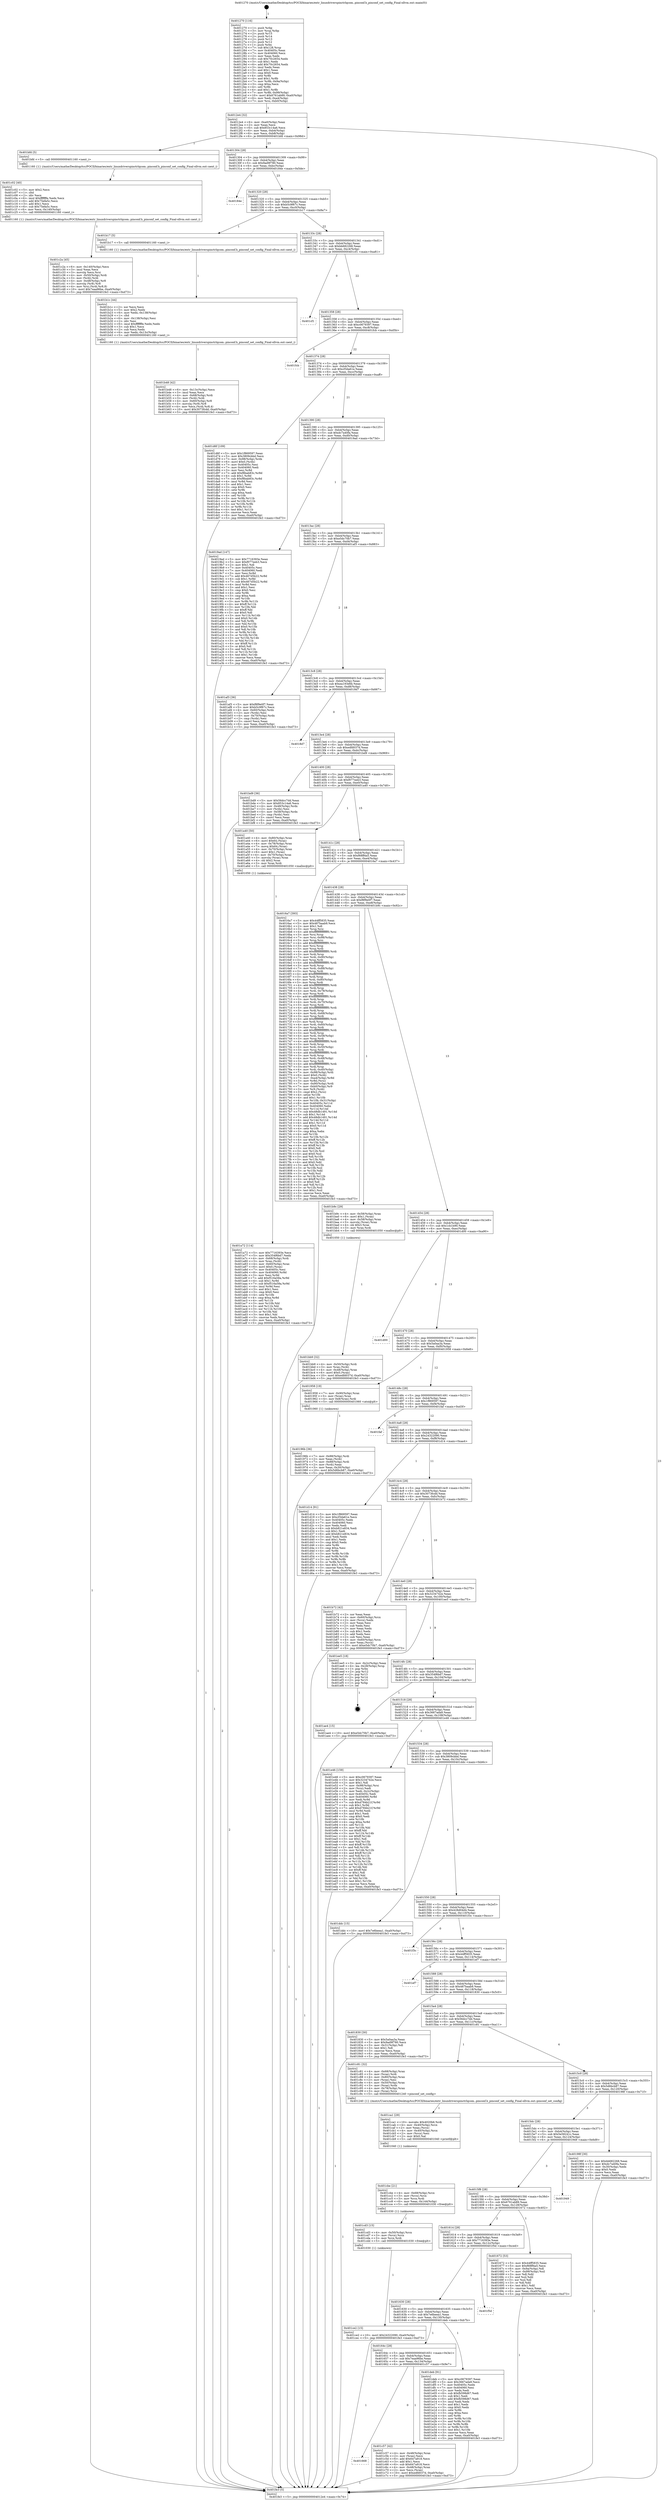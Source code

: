 digraph "0x401270" {
  label = "0x401270 (/mnt/c/Users/mathe/Desktop/tcc/POCII/binaries/extr_linuxdriverspinctrlqcom..pinconf.h_pinconf_set_config_Final-ollvm.out::main(0))"
  labelloc = "t"
  node[shape=record]

  Entry [label="",width=0.3,height=0.3,shape=circle,fillcolor=black,style=filled]
  "0x4012e4" [label="{
     0x4012e4 [32]\l
     | [instrs]\l
     &nbsp;&nbsp;0x4012e4 \<+6\>: mov -0xa0(%rbp),%eax\l
     &nbsp;&nbsp;0x4012ea \<+2\>: mov %eax,%ecx\l
     &nbsp;&nbsp;0x4012ec \<+6\>: sub $0x853c14a6,%ecx\l
     &nbsp;&nbsp;0x4012f2 \<+6\>: mov %eax,-0xb4(%rbp)\l
     &nbsp;&nbsp;0x4012f8 \<+6\>: mov %ecx,-0xb8(%rbp)\l
     &nbsp;&nbsp;0x4012fe \<+6\>: je 0000000000401bfd \<main+0x98d\>\l
  }"]
  "0x401bfd" [label="{
     0x401bfd [5]\l
     | [instrs]\l
     &nbsp;&nbsp;0x401bfd \<+5\>: call 0000000000401160 \<next_i\>\l
     | [calls]\l
     &nbsp;&nbsp;0x401160 \{1\} (/mnt/c/Users/mathe/Desktop/tcc/POCII/binaries/extr_linuxdriverspinctrlqcom..pinconf.h_pinconf_set_config_Final-ollvm.out::next_i)\l
  }"]
  "0x401304" [label="{
     0x401304 [28]\l
     | [instrs]\l
     &nbsp;&nbsp;0x401304 \<+5\>: jmp 0000000000401309 \<main+0x99\>\l
     &nbsp;&nbsp;0x401309 \<+6\>: mov -0xb4(%rbp),%eax\l
     &nbsp;&nbsp;0x40130f \<+5\>: sub $0x9ad9f780,%eax\l
     &nbsp;&nbsp;0x401314 \<+6\>: mov %eax,-0xbc(%rbp)\l
     &nbsp;&nbsp;0x40131a \<+6\>: je 000000000040184e \<main+0x5de\>\l
  }"]
  Exit [label="",width=0.3,height=0.3,shape=circle,fillcolor=black,style=filled,peripheries=2]
  "0x40184e" [label="{
     0x40184e\l
  }", style=dashed]
  "0x401320" [label="{
     0x401320 [28]\l
     | [instrs]\l
     &nbsp;&nbsp;0x401320 \<+5\>: jmp 0000000000401325 \<main+0xb5\>\l
     &nbsp;&nbsp;0x401325 \<+6\>: mov -0xb4(%rbp),%eax\l
     &nbsp;&nbsp;0x40132b \<+5\>: sub $0xb5c9f67c,%eax\l
     &nbsp;&nbsp;0x401330 \<+6\>: mov %eax,-0xc0(%rbp)\l
     &nbsp;&nbsp;0x401336 \<+6\>: je 0000000000401b17 \<main+0x8a7\>\l
  }"]
  "0x401ce2" [label="{
     0x401ce2 [15]\l
     | [instrs]\l
     &nbsp;&nbsp;0x401ce2 \<+10\>: movl $0x24322090,-0xa0(%rbp)\l
     &nbsp;&nbsp;0x401cec \<+5\>: jmp 0000000000401fe3 \<main+0xd73\>\l
  }"]
  "0x401b17" [label="{
     0x401b17 [5]\l
     | [instrs]\l
     &nbsp;&nbsp;0x401b17 \<+5\>: call 0000000000401160 \<next_i\>\l
     | [calls]\l
     &nbsp;&nbsp;0x401160 \{1\} (/mnt/c/Users/mathe/Desktop/tcc/POCII/binaries/extr_linuxdriverspinctrlqcom..pinconf.h_pinconf_set_config_Final-ollvm.out::next_i)\l
  }"]
  "0x40133c" [label="{
     0x40133c [28]\l
     | [instrs]\l
     &nbsp;&nbsp;0x40133c \<+5\>: jmp 0000000000401341 \<main+0xd1\>\l
     &nbsp;&nbsp;0x401341 \<+6\>: mov -0xb4(%rbp),%eax\l
     &nbsp;&nbsp;0x401347 \<+5\>: sub $0xbb682268,%eax\l
     &nbsp;&nbsp;0x40134c \<+6\>: mov %eax,-0xc4(%rbp)\l
     &nbsp;&nbsp;0x401352 \<+6\>: je 0000000000401cf1 \<main+0xa81\>\l
  }"]
  "0x401cd3" [label="{
     0x401cd3 [15]\l
     | [instrs]\l
     &nbsp;&nbsp;0x401cd3 \<+4\>: mov -0x50(%rbp),%rcx\l
     &nbsp;&nbsp;0x401cd7 \<+3\>: mov (%rcx),%rcx\l
     &nbsp;&nbsp;0x401cda \<+3\>: mov %rcx,%rdi\l
     &nbsp;&nbsp;0x401cdd \<+5\>: call 0000000000401030 \<free@plt\>\l
     | [calls]\l
     &nbsp;&nbsp;0x401030 \{1\} (unknown)\l
  }"]
  "0x401cf1" [label="{
     0x401cf1\l
  }", style=dashed]
  "0x401358" [label="{
     0x401358 [28]\l
     | [instrs]\l
     &nbsp;&nbsp;0x401358 \<+5\>: jmp 000000000040135d \<main+0xed\>\l
     &nbsp;&nbsp;0x40135d \<+6\>: mov -0xb4(%rbp),%eax\l
     &nbsp;&nbsp;0x401363 \<+5\>: sub $0xc0679397,%eax\l
     &nbsp;&nbsp;0x401368 \<+6\>: mov %eax,-0xc8(%rbp)\l
     &nbsp;&nbsp;0x40136e \<+6\>: je 0000000000401fcb \<main+0xd5b\>\l
  }"]
  "0x401cbe" [label="{
     0x401cbe [21]\l
     | [instrs]\l
     &nbsp;&nbsp;0x401cbe \<+4\>: mov -0x68(%rbp),%rcx\l
     &nbsp;&nbsp;0x401cc2 \<+3\>: mov (%rcx),%rcx\l
     &nbsp;&nbsp;0x401cc5 \<+3\>: mov %rcx,%rdi\l
     &nbsp;&nbsp;0x401cc8 \<+6\>: mov %eax,-0x144(%rbp)\l
     &nbsp;&nbsp;0x401cce \<+5\>: call 0000000000401030 \<free@plt\>\l
     | [calls]\l
     &nbsp;&nbsp;0x401030 \{1\} (unknown)\l
  }"]
  "0x401fcb" [label="{
     0x401fcb\l
  }", style=dashed]
  "0x401374" [label="{
     0x401374 [28]\l
     | [instrs]\l
     &nbsp;&nbsp;0x401374 \<+5\>: jmp 0000000000401379 \<main+0x109\>\l
     &nbsp;&nbsp;0x401379 \<+6\>: mov -0xb4(%rbp),%eax\l
     &nbsp;&nbsp;0x40137f \<+5\>: sub $0xcf3da61e,%eax\l
     &nbsp;&nbsp;0x401384 \<+6\>: mov %eax,-0xcc(%rbp)\l
     &nbsp;&nbsp;0x40138a \<+6\>: je 0000000000401d6f \<main+0xaff\>\l
  }"]
  "0x401ca1" [label="{
     0x401ca1 [29]\l
     | [instrs]\l
     &nbsp;&nbsp;0x401ca1 \<+10\>: movabs $0x4020b6,%rdi\l
     &nbsp;&nbsp;0x401cab \<+4\>: mov -0x40(%rbp),%rcx\l
     &nbsp;&nbsp;0x401caf \<+2\>: mov %eax,(%rcx)\l
     &nbsp;&nbsp;0x401cb1 \<+4\>: mov -0x40(%rbp),%rcx\l
     &nbsp;&nbsp;0x401cb5 \<+2\>: mov (%rcx),%esi\l
     &nbsp;&nbsp;0x401cb7 \<+2\>: mov $0x0,%al\l
     &nbsp;&nbsp;0x401cb9 \<+5\>: call 0000000000401040 \<printf@plt\>\l
     | [calls]\l
     &nbsp;&nbsp;0x401040 \{1\} (unknown)\l
  }"]
  "0x401d6f" [label="{
     0x401d6f [109]\l
     | [instrs]\l
     &nbsp;&nbsp;0x401d6f \<+5\>: mov $0x1f869597,%eax\l
     &nbsp;&nbsp;0x401d74 \<+5\>: mov $0x3809cbbd,%ecx\l
     &nbsp;&nbsp;0x401d79 \<+7\>: mov -0x98(%rbp),%rdx\l
     &nbsp;&nbsp;0x401d80 \<+6\>: movl $0x0,(%rdx)\l
     &nbsp;&nbsp;0x401d86 \<+7\>: mov 0x40405c,%esi\l
     &nbsp;&nbsp;0x401d8d \<+7\>: mov 0x404060,%edi\l
     &nbsp;&nbsp;0x401d94 \<+3\>: mov %esi,%r8d\l
     &nbsp;&nbsp;0x401d97 \<+7\>: add $0xf8bab83c,%r8d\l
     &nbsp;&nbsp;0x401d9e \<+4\>: sub $0x1,%r8d\l
     &nbsp;&nbsp;0x401da2 \<+7\>: sub $0xf8bab83c,%r8d\l
     &nbsp;&nbsp;0x401da9 \<+4\>: imul %r8d,%esi\l
     &nbsp;&nbsp;0x401dad \<+3\>: and $0x1,%esi\l
     &nbsp;&nbsp;0x401db0 \<+3\>: cmp $0x0,%esi\l
     &nbsp;&nbsp;0x401db3 \<+4\>: sete %r9b\l
     &nbsp;&nbsp;0x401db7 \<+3\>: cmp $0xa,%edi\l
     &nbsp;&nbsp;0x401dba \<+4\>: setl %r10b\l
     &nbsp;&nbsp;0x401dbe \<+3\>: mov %r9b,%r11b\l
     &nbsp;&nbsp;0x401dc1 \<+3\>: and %r10b,%r11b\l
     &nbsp;&nbsp;0x401dc4 \<+3\>: xor %r10b,%r9b\l
     &nbsp;&nbsp;0x401dc7 \<+3\>: or %r9b,%r11b\l
     &nbsp;&nbsp;0x401dca \<+4\>: test $0x1,%r11b\l
     &nbsp;&nbsp;0x401dce \<+3\>: cmovne %ecx,%eax\l
     &nbsp;&nbsp;0x401dd1 \<+6\>: mov %eax,-0xa0(%rbp)\l
     &nbsp;&nbsp;0x401dd7 \<+5\>: jmp 0000000000401fe3 \<main+0xd73\>\l
  }"]
  "0x401390" [label="{
     0x401390 [28]\l
     | [instrs]\l
     &nbsp;&nbsp;0x401390 \<+5\>: jmp 0000000000401395 \<main+0x125\>\l
     &nbsp;&nbsp;0x401395 \<+6\>: mov -0xb4(%rbp),%eax\l
     &nbsp;&nbsp;0x40139b \<+5\>: sub $0xdc7a40fa,%eax\l
     &nbsp;&nbsp;0x4013a0 \<+6\>: mov %eax,-0xd0(%rbp)\l
     &nbsp;&nbsp;0x4013a6 \<+6\>: je 00000000004019ad \<main+0x73d\>\l
  }"]
  "0x401668" [label="{
     0x401668\l
  }", style=dashed]
  "0x4019ad" [label="{
     0x4019ad [147]\l
     | [instrs]\l
     &nbsp;&nbsp;0x4019ad \<+5\>: mov $0x7716393e,%eax\l
     &nbsp;&nbsp;0x4019b2 \<+5\>: mov $0xf077eeb3,%ecx\l
     &nbsp;&nbsp;0x4019b7 \<+2\>: mov $0x1,%dl\l
     &nbsp;&nbsp;0x4019b9 \<+7\>: mov 0x40405c,%esi\l
     &nbsp;&nbsp;0x4019c0 \<+7\>: mov 0x404060,%edi\l
     &nbsp;&nbsp;0x4019c7 \<+3\>: mov %esi,%r8d\l
     &nbsp;&nbsp;0x4019ca \<+7\>: add $0x467d5b22,%r8d\l
     &nbsp;&nbsp;0x4019d1 \<+4\>: sub $0x1,%r8d\l
     &nbsp;&nbsp;0x4019d5 \<+7\>: sub $0x467d5b22,%r8d\l
     &nbsp;&nbsp;0x4019dc \<+4\>: imul %r8d,%esi\l
     &nbsp;&nbsp;0x4019e0 \<+3\>: and $0x1,%esi\l
     &nbsp;&nbsp;0x4019e3 \<+3\>: cmp $0x0,%esi\l
     &nbsp;&nbsp;0x4019e6 \<+4\>: sete %r9b\l
     &nbsp;&nbsp;0x4019ea \<+3\>: cmp $0xa,%edi\l
     &nbsp;&nbsp;0x4019ed \<+4\>: setl %r10b\l
     &nbsp;&nbsp;0x4019f1 \<+3\>: mov %r9b,%r11b\l
     &nbsp;&nbsp;0x4019f4 \<+4\>: xor $0xff,%r11b\l
     &nbsp;&nbsp;0x4019f8 \<+3\>: mov %r10b,%bl\l
     &nbsp;&nbsp;0x4019fb \<+3\>: xor $0xff,%bl\l
     &nbsp;&nbsp;0x4019fe \<+3\>: xor $0x0,%dl\l
     &nbsp;&nbsp;0x401a01 \<+3\>: mov %r11b,%r14b\l
     &nbsp;&nbsp;0x401a04 \<+4\>: and $0x0,%r14b\l
     &nbsp;&nbsp;0x401a08 \<+3\>: and %dl,%r9b\l
     &nbsp;&nbsp;0x401a0b \<+3\>: mov %bl,%r15b\l
     &nbsp;&nbsp;0x401a0e \<+4\>: and $0x0,%r15b\l
     &nbsp;&nbsp;0x401a12 \<+3\>: and %dl,%r10b\l
     &nbsp;&nbsp;0x401a15 \<+3\>: or %r9b,%r14b\l
     &nbsp;&nbsp;0x401a18 \<+3\>: or %r10b,%r15b\l
     &nbsp;&nbsp;0x401a1b \<+3\>: xor %r15b,%r14b\l
     &nbsp;&nbsp;0x401a1e \<+3\>: or %bl,%r11b\l
     &nbsp;&nbsp;0x401a21 \<+4\>: xor $0xff,%r11b\l
     &nbsp;&nbsp;0x401a25 \<+3\>: or $0x0,%dl\l
     &nbsp;&nbsp;0x401a28 \<+3\>: and %dl,%r11b\l
     &nbsp;&nbsp;0x401a2b \<+3\>: or %r11b,%r14b\l
     &nbsp;&nbsp;0x401a2e \<+4\>: test $0x1,%r14b\l
     &nbsp;&nbsp;0x401a32 \<+3\>: cmovne %ecx,%eax\l
     &nbsp;&nbsp;0x401a35 \<+6\>: mov %eax,-0xa0(%rbp)\l
     &nbsp;&nbsp;0x401a3b \<+5\>: jmp 0000000000401fe3 \<main+0xd73\>\l
  }"]
  "0x4013ac" [label="{
     0x4013ac [28]\l
     | [instrs]\l
     &nbsp;&nbsp;0x4013ac \<+5\>: jmp 00000000004013b1 \<main+0x141\>\l
     &nbsp;&nbsp;0x4013b1 \<+6\>: mov -0xb4(%rbp),%eax\l
     &nbsp;&nbsp;0x4013b7 \<+5\>: sub $0xe5dc70b7,%eax\l
     &nbsp;&nbsp;0x4013bc \<+6\>: mov %eax,-0xd4(%rbp)\l
     &nbsp;&nbsp;0x4013c2 \<+6\>: je 0000000000401af3 \<main+0x883\>\l
  }"]
  "0x401c57" [label="{
     0x401c57 [42]\l
     | [instrs]\l
     &nbsp;&nbsp;0x401c57 \<+4\>: mov -0x48(%rbp),%rax\l
     &nbsp;&nbsp;0x401c5b \<+2\>: mov (%rax),%ecx\l
     &nbsp;&nbsp;0x401c5d \<+6\>: add $0x647a918,%ecx\l
     &nbsp;&nbsp;0x401c63 \<+3\>: add $0x1,%ecx\l
     &nbsp;&nbsp;0x401c66 \<+6\>: sub $0x647a918,%ecx\l
     &nbsp;&nbsp;0x401c6c \<+4\>: mov -0x48(%rbp),%rax\l
     &nbsp;&nbsp;0x401c70 \<+2\>: mov %ecx,(%rax)\l
     &nbsp;&nbsp;0x401c72 \<+10\>: movl $0xedfd037d,-0xa0(%rbp)\l
     &nbsp;&nbsp;0x401c7c \<+5\>: jmp 0000000000401fe3 \<main+0xd73\>\l
  }"]
  "0x401af3" [label="{
     0x401af3 [36]\l
     | [instrs]\l
     &nbsp;&nbsp;0x401af3 \<+5\>: mov $0xf8f9e0f7,%eax\l
     &nbsp;&nbsp;0x401af8 \<+5\>: mov $0xb5c9f67c,%ecx\l
     &nbsp;&nbsp;0x401afd \<+4\>: mov -0x60(%rbp),%rdx\l
     &nbsp;&nbsp;0x401b01 \<+2\>: mov (%rdx),%esi\l
     &nbsp;&nbsp;0x401b03 \<+4\>: mov -0x70(%rbp),%rdx\l
     &nbsp;&nbsp;0x401b07 \<+2\>: cmp (%rdx),%esi\l
     &nbsp;&nbsp;0x401b09 \<+3\>: cmovl %ecx,%eax\l
     &nbsp;&nbsp;0x401b0c \<+6\>: mov %eax,-0xa0(%rbp)\l
     &nbsp;&nbsp;0x401b12 \<+5\>: jmp 0000000000401fe3 \<main+0xd73\>\l
  }"]
  "0x4013c8" [label="{
     0x4013c8 [28]\l
     | [instrs]\l
     &nbsp;&nbsp;0x4013c8 \<+5\>: jmp 00000000004013cd \<main+0x15d\>\l
     &nbsp;&nbsp;0x4013cd \<+6\>: mov -0xb4(%rbp),%eax\l
     &nbsp;&nbsp;0x4013d3 \<+5\>: sub $0xea193e6b,%eax\l
     &nbsp;&nbsp;0x4013d8 \<+6\>: mov %eax,-0xd8(%rbp)\l
     &nbsp;&nbsp;0x4013de \<+6\>: je 00000000004018d7 \<main+0x667\>\l
  }"]
  "0x40164c" [label="{
     0x40164c [28]\l
     | [instrs]\l
     &nbsp;&nbsp;0x40164c \<+5\>: jmp 0000000000401651 \<main+0x3e1\>\l
     &nbsp;&nbsp;0x401651 \<+6\>: mov -0xb4(%rbp),%eax\l
     &nbsp;&nbsp;0x401657 \<+5\>: sub $0x7eaa96be,%eax\l
     &nbsp;&nbsp;0x40165c \<+6\>: mov %eax,-0x134(%rbp)\l
     &nbsp;&nbsp;0x401662 \<+6\>: je 0000000000401c57 \<main+0x9e7\>\l
  }"]
  "0x4018d7" [label="{
     0x4018d7\l
  }", style=dashed]
  "0x4013e4" [label="{
     0x4013e4 [28]\l
     | [instrs]\l
     &nbsp;&nbsp;0x4013e4 \<+5\>: jmp 00000000004013e9 \<main+0x179\>\l
     &nbsp;&nbsp;0x4013e9 \<+6\>: mov -0xb4(%rbp),%eax\l
     &nbsp;&nbsp;0x4013ef \<+5\>: sub $0xedfd037d,%eax\l
     &nbsp;&nbsp;0x4013f4 \<+6\>: mov %eax,-0xdc(%rbp)\l
     &nbsp;&nbsp;0x4013fa \<+6\>: je 0000000000401bd9 \<main+0x969\>\l
  }"]
  "0x401deb" [label="{
     0x401deb [91]\l
     | [instrs]\l
     &nbsp;&nbsp;0x401deb \<+5\>: mov $0xc0679397,%eax\l
     &nbsp;&nbsp;0x401df0 \<+5\>: mov $0x3667ada9,%ecx\l
     &nbsp;&nbsp;0x401df5 \<+7\>: mov 0x40405c,%edx\l
     &nbsp;&nbsp;0x401dfc \<+7\>: mov 0x404060,%esi\l
     &nbsp;&nbsp;0x401e03 \<+2\>: mov %edx,%edi\l
     &nbsp;&nbsp;0x401e05 \<+6\>: sub $0xfb598d67,%edi\l
     &nbsp;&nbsp;0x401e0b \<+3\>: sub $0x1,%edi\l
     &nbsp;&nbsp;0x401e0e \<+6\>: add $0xfb598d67,%edi\l
     &nbsp;&nbsp;0x401e14 \<+3\>: imul %edi,%edx\l
     &nbsp;&nbsp;0x401e17 \<+3\>: and $0x1,%edx\l
     &nbsp;&nbsp;0x401e1a \<+3\>: cmp $0x0,%edx\l
     &nbsp;&nbsp;0x401e1d \<+4\>: sete %r8b\l
     &nbsp;&nbsp;0x401e21 \<+3\>: cmp $0xa,%esi\l
     &nbsp;&nbsp;0x401e24 \<+4\>: setl %r9b\l
     &nbsp;&nbsp;0x401e28 \<+3\>: mov %r8b,%r10b\l
     &nbsp;&nbsp;0x401e2b \<+3\>: and %r9b,%r10b\l
     &nbsp;&nbsp;0x401e2e \<+3\>: xor %r9b,%r8b\l
     &nbsp;&nbsp;0x401e31 \<+3\>: or %r8b,%r10b\l
     &nbsp;&nbsp;0x401e34 \<+4\>: test $0x1,%r10b\l
     &nbsp;&nbsp;0x401e38 \<+3\>: cmovne %ecx,%eax\l
     &nbsp;&nbsp;0x401e3b \<+6\>: mov %eax,-0xa0(%rbp)\l
     &nbsp;&nbsp;0x401e41 \<+5\>: jmp 0000000000401fe3 \<main+0xd73\>\l
  }"]
  "0x401bd9" [label="{
     0x401bd9 [36]\l
     | [instrs]\l
     &nbsp;&nbsp;0x401bd9 \<+5\>: mov $0x56dcc7dd,%eax\l
     &nbsp;&nbsp;0x401bde \<+5\>: mov $0x853c14a6,%ecx\l
     &nbsp;&nbsp;0x401be3 \<+4\>: mov -0x48(%rbp),%rdx\l
     &nbsp;&nbsp;0x401be7 \<+2\>: mov (%rdx),%esi\l
     &nbsp;&nbsp;0x401be9 \<+4\>: mov -0x58(%rbp),%rdx\l
     &nbsp;&nbsp;0x401bed \<+2\>: cmp (%rdx),%esi\l
     &nbsp;&nbsp;0x401bef \<+3\>: cmovl %ecx,%eax\l
     &nbsp;&nbsp;0x401bf2 \<+6\>: mov %eax,-0xa0(%rbp)\l
     &nbsp;&nbsp;0x401bf8 \<+5\>: jmp 0000000000401fe3 \<main+0xd73\>\l
  }"]
  "0x401400" [label="{
     0x401400 [28]\l
     | [instrs]\l
     &nbsp;&nbsp;0x401400 \<+5\>: jmp 0000000000401405 \<main+0x195\>\l
     &nbsp;&nbsp;0x401405 \<+6\>: mov -0xb4(%rbp),%eax\l
     &nbsp;&nbsp;0x40140b \<+5\>: sub $0xf077eeb3,%eax\l
     &nbsp;&nbsp;0x401410 \<+6\>: mov %eax,-0xe0(%rbp)\l
     &nbsp;&nbsp;0x401416 \<+6\>: je 0000000000401a40 \<main+0x7d0\>\l
  }"]
  "0x401630" [label="{
     0x401630 [28]\l
     | [instrs]\l
     &nbsp;&nbsp;0x401630 \<+5\>: jmp 0000000000401635 \<main+0x3c5\>\l
     &nbsp;&nbsp;0x401635 \<+6\>: mov -0xb4(%rbp),%eax\l
     &nbsp;&nbsp;0x40163b \<+5\>: sub $0x7e6beea1,%eax\l
     &nbsp;&nbsp;0x401640 \<+6\>: mov %eax,-0x130(%rbp)\l
     &nbsp;&nbsp;0x401646 \<+6\>: je 0000000000401deb \<main+0xb7b\>\l
  }"]
  "0x401a40" [label="{
     0x401a40 [50]\l
     | [instrs]\l
     &nbsp;&nbsp;0x401a40 \<+4\>: mov -0x80(%rbp),%rax\l
     &nbsp;&nbsp;0x401a44 \<+6\>: movl $0x64,(%rax)\l
     &nbsp;&nbsp;0x401a4a \<+4\>: mov -0x78(%rbp),%rax\l
     &nbsp;&nbsp;0x401a4e \<+7\>: movq $0x64,(%rax)\l
     &nbsp;&nbsp;0x401a55 \<+4\>: mov -0x70(%rbp),%rax\l
     &nbsp;&nbsp;0x401a59 \<+6\>: movl $0x1,(%rax)\l
     &nbsp;&nbsp;0x401a5f \<+4\>: mov -0x70(%rbp),%rax\l
     &nbsp;&nbsp;0x401a63 \<+3\>: movslq (%rax),%rax\l
     &nbsp;&nbsp;0x401a66 \<+4\>: shl $0x2,%rax\l
     &nbsp;&nbsp;0x401a6a \<+3\>: mov %rax,%rdi\l
     &nbsp;&nbsp;0x401a6d \<+5\>: call 0000000000401050 \<malloc@plt\>\l
     | [calls]\l
     &nbsp;&nbsp;0x401050 \{1\} (unknown)\l
  }"]
  "0x40141c" [label="{
     0x40141c [28]\l
     | [instrs]\l
     &nbsp;&nbsp;0x40141c \<+5\>: jmp 0000000000401421 \<main+0x1b1\>\l
     &nbsp;&nbsp;0x401421 \<+6\>: mov -0xb4(%rbp),%eax\l
     &nbsp;&nbsp;0x401427 \<+5\>: sub $0xf68ff4a5,%eax\l
     &nbsp;&nbsp;0x40142c \<+6\>: mov %eax,-0xe4(%rbp)\l
     &nbsp;&nbsp;0x401432 \<+6\>: je 00000000004016a7 \<main+0x437\>\l
  }"]
  "0x401f5d" [label="{
     0x401f5d\l
  }", style=dashed]
  "0x4016a7" [label="{
     0x4016a7 [393]\l
     | [instrs]\l
     &nbsp;&nbsp;0x4016a7 \<+5\>: mov $0x44ff5835,%eax\l
     &nbsp;&nbsp;0x4016ac \<+5\>: mov $0x487baab9,%ecx\l
     &nbsp;&nbsp;0x4016b1 \<+2\>: mov $0x1,%dl\l
     &nbsp;&nbsp;0x4016b3 \<+3\>: mov %rsp,%rsi\l
     &nbsp;&nbsp;0x4016b6 \<+4\>: add $0xfffffffffffffff0,%rsi\l
     &nbsp;&nbsp;0x4016ba \<+3\>: mov %rsi,%rsp\l
     &nbsp;&nbsp;0x4016bd \<+7\>: mov %rsi,-0x98(%rbp)\l
     &nbsp;&nbsp;0x4016c4 \<+3\>: mov %rsp,%rsi\l
     &nbsp;&nbsp;0x4016c7 \<+4\>: add $0xfffffffffffffff0,%rsi\l
     &nbsp;&nbsp;0x4016cb \<+3\>: mov %rsi,%rsp\l
     &nbsp;&nbsp;0x4016ce \<+3\>: mov %rsp,%rdi\l
     &nbsp;&nbsp;0x4016d1 \<+4\>: add $0xfffffffffffffff0,%rdi\l
     &nbsp;&nbsp;0x4016d5 \<+3\>: mov %rdi,%rsp\l
     &nbsp;&nbsp;0x4016d8 \<+7\>: mov %rdi,-0x90(%rbp)\l
     &nbsp;&nbsp;0x4016df \<+3\>: mov %rsp,%rdi\l
     &nbsp;&nbsp;0x4016e2 \<+4\>: add $0xfffffffffffffff0,%rdi\l
     &nbsp;&nbsp;0x4016e6 \<+3\>: mov %rdi,%rsp\l
     &nbsp;&nbsp;0x4016e9 \<+7\>: mov %rdi,-0x88(%rbp)\l
     &nbsp;&nbsp;0x4016f0 \<+3\>: mov %rsp,%rdi\l
     &nbsp;&nbsp;0x4016f3 \<+4\>: add $0xfffffffffffffff0,%rdi\l
     &nbsp;&nbsp;0x4016f7 \<+3\>: mov %rdi,%rsp\l
     &nbsp;&nbsp;0x4016fa \<+4\>: mov %rdi,-0x80(%rbp)\l
     &nbsp;&nbsp;0x4016fe \<+3\>: mov %rsp,%rdi\l
     &nbsp;&nbsp;0x401701 \<+4\>: add $0xfffffffffffffff0,%rdi\l
     &nbsp;&nbsp;0x401705 \<+3\>: mov %rdi,%rsp\l
     &nbsp;&nbsp;0x401708 \<+4\>: mov %rdi,-0x78(%rbp)\l
     &nbsp;&nbsp;0x40170c \<+3\>: mov %rsp,%rdi\l
     &nbsp;&nbsp;0x40170f \<+4\>: add $0xfffffffffffffff0,%rdi\l
     &nbsp;&nbsp;0x401713 \<+3\>: mov %rdi,%rsp\l
     &nbsp;&nbsp;0x401716 \<+4\>: mov %rdi,-0x70(%rbp)\l
     &nbsp;&nbsp;0x40171a \<+3\>: mov %rsp,%rdi\l
     &nbsp;&nbsp;0x40171d \<+4\>: add $0xfffffffffffffff0,%rdi\l
     &nbsp;&nbsp;0x401721 \<+3\>: mov %rdi,%rsp\l
     &nbsp;&nbsp;0x401724 \<+4\>: mov %rdi,-0x68(%rbp)\l
     &nbsp;&nbsp;0x401728 \<+3\>: mov %rsp,%rdi\l
     &nbsp;&nbsp;0x40172b \<+4\>: add $0xfffffffffffffff0,%rdi\l
     &nbsp;&nbsp;0x40172f \<+3\>: mov %rdi,%rsp\l
     &nbsp;&nbsp;0x401732 \<+4\>: mov %rdi,-0x60(%rbp)\l
     &nbsp;&nbsp;0x401736 \<+3\>: mov %rsp,%rdi\l
     &nbsp;&nbsp;0x401739 \<+4\>: add $0xfffffffffffffff0,%rdi\l
     &nbsp;&nbsp;0x40173d \<+3\>: mov %rdi,%rsp\l
     &nbsp;&nbsp;0x401740 \<+4\>: mov %rdi,-0x58(%rbp)\l
     &nbsp;&nbsp;0x401744 \<+3\>: mov %rsp,%rdi\l
     &nbsp;&nbsp;0x401747 \<+4\>: add $0xfffffffffffffff0,%rdi\l
     &nbsp;&nbsp;0x40174b \<+3\>: mov %rdi,%rsp\l
     &nbsp;&nbsp;0x40174e \<+4\>: mov %rdi,-0x50(%rbp)\l
     &nbsp;&nbsp;0x401752 \<+3\>: mov %rsp,%rdi\l
     &nbsp;&nbsp;0x401755 \<+4\>: add $0xfffffffffffffff0,%rdi\l
     &nbsp;&nbsp;0x401759 \<+3\>: mov %rdi,%rsp\l
     &nbsp;&nbsp;0x40175c \<+4\>: mov %rdi,-0x48(%rbp)\l
     &nbsp;&nbsp;0x401760 \<+3\>: mov %rsp,%rdi\l
     &nbsp;&nbsp;0x401763 \<+4\>: add $0xfffffffffffffff0,%rdi\l
     &nbsp;&nbsp;0x401767 \<+3\>: mov %rdi,%rsp\l
     &nbsp;&nbsp;0x40176a \<+4\>: mov %rdi,-0x40(%rbp)\l
     &nbsp;&nbsp;0x40176e \<+7\>: mov -0x98(%rbp),%rdi\l
     &nbsp;&nbsp;0x401775 \<+6\>: movl $0x0,(%rdi)\l
     &nbsp;&nbsp;0x40177b \<+7\>: mov -0xa4(%rbp),%r8d\l
     &nbsp;&nbsp;0x401782 \<+3\>: mov %r8d,(%rsi)\l
     &nbsp;&nbsp;0x401785 \<+7\>: mov -0x90(%rbp),%rdi\l
     &nbsp;&nbsp;0x40178c \<+7\>: mov -0xb0(%rbp),%r9\l
     &nbsp;&nbsp;0x401793 \<+3\>: mov %r9,(%rdi)\l
     &nbsp;&nbsp;0x401796 \<+3\>: cmpl $0x2,(%rsi)\l
     &nbsp;&nbsp;0x401799 \<+4\>: setne %r10b\l
     &nbsp;&nbsp;0x40179d \<+4\>: and $0x1,%r10b\l
     &nbsp;&nbsp;0x4017a1 \<+4\>: mov %r10b,-0x31(%rbp)\l
     &nbsp;&nbsp;0x4017a5 \<+8\>: mov 0x40405c,%r11d\l
     &nbsp;&nbsp;0x4017ad \<+7\>: mov 0x404060,%ebx\l
     &nbsp;&nbsp;0x4017b4 \<+3\>: mov %r11d,%r14d\l
     &nbsp;&nbsp;0x4017b7 \<+7\>: sub $0x48db1491,%r14d\l
     &nbsp;&nbsp;0x4017be \<+4\>: sub $0x1,%r14d\l
     &nbsp;&nbsp;0x4017c2 \<+7\>: add $0x48db1491,%r14d\l
     &nbsp;&nbsp;0x4017c9 \<+4\>: imul %r14d,%r11d\l
     &nbsp;&nbsp;0x4017cd \<+4\>: and $0x1,%r11d\l
     &nbsp;&nbsp;0x4017d1 \<+4\>: cmp $0x0,%r11d\l
     &nbsp;&nbsp;0x4017d5 \<+4\>: sete %r10b\l
     &nbsp;&nbsp;0x4017d9 \<+3\>: cmp $0xa,%ebx\l
     &nbsp;&nbsp;0x4017dc \<+4\>: setl %r15b\l
     &nbsp;&nbsp;0x4017e0 \<+3\>: mov %r10b,%r12b\l
     &nbsp;&nbsp;0x4017e3 \<+4\>: xor $0xff,%r12b\l
     &nbsp;&nbsp;0x4017e7 \<+3\>: mov %r15b,%r13b\l
     &nbsp;&nbsp;0x4017ea \<+4\>: xor $0xff,%r13b\l
     &nbsp;&nbsp;0x4017ee \<+3\>: xor $0x0,%dl\l
     &nbsp;&nbsp;0x4017f1 \<+3\>: mov %r12b,%sil\l
     &nbsp;&nbsp;0x4017f4 \<+4\>: and $0x0,%sil\l
     &nbsp;&nbsp;0x4017f8 \<+3\>: and %dl,%r10b\l
     &nbsp;&nbsp;0x4017fb \<+3\>: mov %r13b,%dil\l
     &nbsp;&nbsp;0x4017fe \<+4\>: and $0x0,%dil\l
     &nbsp;&nbsp;0x401802 \<+3\>: and %dl,%r15b\l
     &nbsp;&nbsp;0x401805 \<+3\>: or %r10b,%sil\l
     &nbsp;&nbsp;0x401808 \<+3\>: or %r15b,%dil\l
     &nbsp;&nbsp;0x40180b \<+3\>: xor %dil,%sil\l
     &nbsp;&nbsp;0x40180e \<+3\>: or %r13b,%r12b\l
     &nbsp;&nbsp;0x401811 \<+4\>: xor $0xff,%r12b\l
     &nbsp;&nbsp;0x401815 \<+3\>: or $0x0,%dl\l
     &nbsp;&nbsp;0x401818 \<+3\>: and %dl,%r12b\l
     &nbsp;&nbsp;0x40181b \<+3\>: or %r12b,%sil\l
     &nbsp;&nbsp;0x40181e \<+4\>: test $0x1,%sil\l
     &nbsp;&nbsp;0x401822 \<+3\>: cmovne %ecx,%eax\l
     &nbsp;&nbsp;0x401825 \<+6\>: mov %eax,-0xa0(%rbp)\l
     &nbsp;&nbsp;0x40182b \<+5\>: jmp 0000000000401fe3 \<main+0xd73\>\l
  }"]
  "0x401438" [label="{
     0x401438 [28]\l
     | [instrs]\l
     &nbsp;&nbsp;0x401438 \<+5\>: jmp 000000000040143d \<main+0x1cd\>\l
     &nbsp;&nbsp;0x40143d \<+6\>: mov -0xb4(%rbp),%eax\l
     &nbsp;&nbsp;0x401443 \<+5\>: sub $0xf8f9e0f7,%eax\l
     &nbsp;&nbsp;0x401448 \<+6\>: mov %eax,-0xe8(%rbp)\l
     &nbsp;&nbsp;0x40144e \<+6\>: je 0000000000401b9c \<main+0x92c\>\l
  }"]
  "0x401c2a" [label="{
     0x401c2a [45]\l
     | [instrs]\l
     &nbsp;&nbsp;0x401c2a \<+6\>: mov -0x140(%rbp),%ecx\l
     &nbsp;&nbsp;0x401c30 \<+3\>: imul %eax,%ecx\l
     &nbsp;&nbsp;0x401c33 \<+3\>: movslq %ecx,%rsi\l
     &nbsp;&nbsp;0x401c36 \<+4\>: mov -0x50(%rbp),%rdi\l
     &nbsp;&nbsp;0x401c3a \<+3\>: mov (%rdi),%rdi\l
     &nbsp;&nbsp;0x401c3d \<+4\>: mov -0x48(%rbp),%r8\l
     &nbsp;&nbsp;0x401c41 \<+3\>: movslq (%r8),%r8\l
     &nbsp;&nbsp;0x401c44 \<+4\>: mov %rsi,(%rdi,%r8,8)\l
     &nbsp;&nbsp;0x401c48 \<+10\>: movl $0x7eaa96be,-0xa0(%rbp)\l
     &nbsp;&nbsp;0x401c52 \<+5\>: jmp 0000000000401fe3 \<main+0xd73\>\l
  }"]
  "0x401b9c" [label="{
     0x401b9c [29]\l
     | [instrs]\l
     &nbsp;&nbsp;0x401b9c \<+4\>: mov -0x58(%rbp),%rax\l
     &nbsp;&nbsp;0x401ba0 \<+6\>: movl $0x1,(%rax)\l
     &nbsp;&nbsp;0x401ba6 \<+4\>: mov -0x58(%rbp),%rax\l
     &nbsp;&nbsp;0x401baa \<+3\>: movslq (%rax),%rax\l
     &nbsp;&nbsp;0x401bad \<+4\>: shl $0x3,%rax\l
     &nbsp;&nbsp;0x401bb1 \<+3\>: mov %rax,%rdi\l
     &nbsp;&nbsp;0x401bb4 \<+5\>: call 0000000000401050 \<malloc@plt\>\l
     | [calls]\l
     &nbsp;&nbsp;0x401050 \{1\} (unknown)\l
  }"]
  "0x401454" [label="{
     0x401454 [28]\l
     | [instrs]\l
     &nbsp;&nbsp;0x401454 \<+5\>: jmp 0000000000401459 \<main+0x1e9\>\l
     &nbsp;&nbsp;0x401459 \<+6\>: mov -0xb4(%rbp),%eax\l
     &nbsp;&nbsp;0x40145f \<+5\>: sub $0x1cb1b90,%eax\l
     &nbsp;&nbsp;0x401464 \<+6\>: mov %eax,-0xec(%rbp)\l
     &nbsp;&nbsp;0x40146a \<+6\>: je 0000000000401d00 \<main+0xa90\>\l
  }"]
  "0x401c02" [label="{
     0x401c02 [40]\l
     | [instrs]\l
     &nbsp;&nbsp;0x401c02 \<+5\>: mov $0x2,%ecx\l
     &nbsp;&nbsp;0x401c07 \<+1\>: cltd\l
     &nbsp;&nbsp;0x401c08 \<+2\>: idiv %ecx\l
     &nbsp;&nbsp;0x401c0a \<+6\>: imul $0xfffffffe,%edx,%ecx\l
     &nbsp;&nbsp;0x401c10 \<+6\>: add $0x75efa5c,%ecx\l
     &nbsp;&nbsp;0x401c16 \<+3\>: add $0x1,%ecx\l
     &nbsp;&nbsp;0x401c19 \<+6\>: sub $0x75efa5c,%ecx\l
     &nbsp;&nbsp;0x401c1f \<+6\>: mov %ecx,-0x140(%rbp)\l
     &nbsp;&nbsp;0x401c25 \<+5\>: call 0000000000401160 \<next_i\>\l
     | [calls]\l
     &nbsp;&nbsp;0x401160 \{1\} (/mnt/c/Users/mathe/Desktop/tcc/POCII/binaries/extr_linuxdriverspinctrlqcom..pinconf.h_pinconf_set_config_Final-ollvm.out::next_i)\l
  }"]
  "0x401d00" [label="{
     0x401d00\l
  }", style=dashed]
  "0x401470" [label="{
     0x401470 [28]\l
     | [instrs]\l
     &nbsp;&nbsp;0x401470 \<+5\>: jmp 0000000000401475 \<main+0x205\>\l
     &nbsp;&nbsp;0x401475 \<+6\>: mov -0xb4(%rbp),%eax\l
     &nbsp;&nbsp;0x40147b \<+5\>: sub $0x5a0aa3a,%eax\l
     &nbsp;&nbsp;0x401480 \<+6\>: mov %eax,-0xf0(%rbp)\l
     &nbsp;&nbsp;0x401486 \<+6\>: je 0000000000401958 \<main+0x6e8\>\l
  }"]
  "0x401bb9" [label="{
     0x401bb9 [32]\l
     | [instrs]\l
     &nbsp;&nbsp;0x401bb9 \<+4\>: mov -0x50(%rbp),%rdi\l
     &nbsp;&nbsp;0x401bbd \<+3\>: mov %rax,(%rdi)\l
     &nbsp;&nbsp;0x401bc0 \<+4\>: mov -0x48(%rbp),%rax\l
     &nbsp;&nbsp;0x401bc4 \<+6\>: movl $0x0,(%rax)\l
     &nbsp;&nbsp;0x401bca \<+10\>: movl $0xedfd037d,-0xa0(%rbp)\l
     &nbsp;&nbsp;0x401bd4 \<+5\>: jmp 0000000000401fe3 \<main+0xd73\>\l
  }"]
  "0x401958" [label="{
     0x401958 [19]\l
     | [instrs]\l
     &nbsp;&nbsp;0x401958 \<+7\>: mov -0x90(%rbp),%rax\l
     &nbsp;&nbsp;0x40195f \<+3\>: mov (%rax),%rax\l
     &nbsp;&nbsp;0x401962 \<+4\>: mov 0x8(%rax),%rdi\l
     &nbsp;&nbsp;0x401966 \<+5\>: call 0000000000401060 \<atoi@plt\>\l
     | [calls]\l
     &nbsp;&nbsp;0x401060 \{1\} (unknown)\l
  }"]
  "0x40148c" [label="{
     0x40148c [28]\l
     | [instrs]\l
     &nbsp;&nbsp;0x40148c \<+5\>: jmp 0000000000401491 \<main+0x221\>\l
     &nbsp;&nbsp;0x401491 \<+6\>: mov -0xb4(%rbp),%eax\l
     &nbsp;&nbsp;0x401497 \<+5\>: sub $0x1f869597,%eax\l
     &nbsp;&nbsp;0x40149c \<+6\>: mov %eax,-0xf4(%rbp)\l
     &nbsp;&nbsp;0x4014a2 \<+6\>: je 0000000000401faf \<main+0xd3f\>\l
  }"]
  "0x401b48" [label="{
     0x401b48 [42]\l
     | [instrs]\l
     &nbsp;&nbsp;0x401b48 \<+6\>: mov -0x13c(%rbp),%ecx\l
     &nbsp;&nbsp;0x401b4e \<+3\>: imul %eax,%ecx\l
     &nbsp;&nbsp;0x401b51 \<+4\>: mov -0x68(%rbp),%rdi\l
     &nbsp;&nbsp;0x401b55 \<+3\>: mov (%rdi),%rdi\l
     &nbsp;&nbsp;0x401b58 \<+4\>: mov -0x60(%rbp),%r8\l
     &nbsp;&nbsp;0x401b5c \<+3\>: movslq (%r8),%r8\l
     &nbsp;&nbsp;0x401b5f \<+4\>: mov %ecx,(%rdi,%r8,4)\l
     &nbsp;&nbsp;0x401b63 \<+10\>: movl $0x3073fcdd,-0xa0(%rbp)\l
     &nbsp;&nbsp;0x401b6d \<+5\>: jmp 0000000000401fe3 \<main+0xd73\>\l
  }"]
  "0x401faf" [label="{
     0x401faf\l
  }", style=dashed]
  "0x4014a8" [label="{
     0x4014a8 [28]\l
     | [instrs]\l
     &nbsp;&nbsp;0x4014a8 \<+5\>: jmp 00000000004014ad \<main+0x23d\>\l
     &nbsp;&nbsp;0x4014ad \<+6\>: mov -0xb4(%rbp),%eax\l
     &nbsp;&nbsp;0x4014b3 \<+5\>: sub $0x24322090,%eax\l
     &nbsp;&nbsp;0x4014b8 \<+6\>: mov %eax,-0xf8(%rbp)\l
     &nbsp;&nbsp;0x4014be \<+6\>: je 0000000000401d14 \<main+0xaa4\>\l
  }"]
  "0x401b1c" [label="{
     0x401b1c [44]\l
     | [instrs]\l
     &nbsp;&nbsp;0x401b1c \<+2\>: xor %ecx,%ecx\l
     &nbsp;&nbsp;0x401b1e \<+5\>: mov $0x2,%edx\l
     &nbsp;&nbsp;0x401b23 \<+6\>: mov %edx,-0x138(%rbp)\l
     &nbsp;&nbsp;0x401b29 \<+1\>: cltd\l
     &nbsp;&nbsp;0x401b2a \<+6\>: mov -0x138(%rbp),%esi\l
     &nbsp;&nbsp;0x401b30 \<+2\>: idiv %esi\l
     &nbsp;&nbsp;0x401b32 \<+6\>: imul $0xfffffffe,%edx,%edx\l
     &nbsp;&nbsp;0x401b38 \<+3\>: sub $0x1,%ecx\l
     &nbsp;&nbsp;0x401b3b \<+2\>: sub %ecx,%edx\l
     &nbsp;&nbsp;0x401b3d \<+6\>: mov %edx,-0x13c(%rbp)\l
     &nbsp;&nbsp;0x401b43 \<+5\>: call 0000000000401160 \<next_i\>\l
     | [calls]\l
     &nbsp;&nbsp;0x401160 \{1\} (/mnt/c/Users/mathe/Desktop/tcc/POCII/binaries/extr_linuxdriverspinctrlqcom..pinconf.h_pinconf_set_config_Final-ollvm.out::next_i)\l
  }"]
  "0x401d14" [label="{
     0x401d14 [91]\l
     | [instrs]\l
     &nbsp;&nbsp;0x401d14 \<+5\>: mov $0x1f869597,%eax\l
     &nbsp;&nbsp;0x401d19 \<+5\>: mov $0xcf3da61e,%ecx\l
     &nbsp;&nbsp;0x401d1e \<+7\>: mov 0x40405c,%edx\l
     &nbsp;&nbsp;0x401d25 \<+7\>: mov 0x404060,%esi\l
     &nbsp;&nbsp;0x401d2c \<+2\>: mov %edx,%edi\l
     &nbsp;&nbsp;0x401d2e \<+6\>: sub $0xb821e834,%edi\l
     &nbsp;&nbsp;0x401d34 \<+3\>: sub $0x1,%edi\l
     &nbsp;&nbsp;0x401d37 \<+6\>: add $0xb821e834,%edi\l
     &nbsp;&nbsp;0x401d3d \<+3\>: imul %edi,%edx\l
     &nbsp;&nbsp;0x401d40 \<+3\>: and $0x1,%edx\l
     &nbsp;&nbsp;0x401d43 \<+3\>: cmp $0x0,%edx\l
     &nbsp;&nbsp;0x401d46 \<+4\>: sete %r8b\l
     &nbsp;&nbsp;0x401d4a \<+3\>: cmp $0xa,%esi\l
     &nbsp;&nbsp;0x401d4d \<+4\>: setl %r9b\l
     &nbsp;&nbsp;0x401d51 \<+3\>: mov %r8b,%r10b\l
     &nbsp;&nbsp;0x401d54 \<+3\>: and %r9b,%r10b\l
     &nbsp;&nbsp;0x401d57 \<+3\>: xor %r9b,%r8b\l
     &nbsp;&nbsp;0x401d5a \<+3\>: or %r8b,%r10b\l
     &nbsp;&nbsp;0x401d5d \<+4\>: test $0x1,%r10b\l
     &nbsp;&nbsp;0x401d61 \<+3\>: cmovne %ecx,%eax\l
     &nbsp;&nbsp;0x401d64 \<+6\>: mov %eax,-0xa0(%rbp)\l
     &nbsp;&nbsp;0x401d6a \<+5\>: jmp 0000000000401fe3 \<main+0xd73\>\l
  }"]
  "0x4014c4" [label="{
     0x4014c4 [28]\l
     | [instrs]\l
     &nbsp;&nbsp;0x4014c4 \<+5\>: jmp 00000000004014c9 \<main+0x259\>\l
     &nbsp;&nbsp;0x4014c9 \<+6\>: mov -0xb4(%rbp),%eax\l
     &nbsp;&nbsp;0x4014cf \<+5\>: sub $0x3073fcdd,%eax\l
     &nbsp;&nbsp;0x4014d4 \<+6\>: mov %eax,-0xfc(%rbp)\l
     &nbsp;&nbsp;0x4014da \<+6\>: je 0000000000401b72 \<main+0x902\>\l
  }"]
  "0x401a72" [label="{
     0x401a72 [114]\l
     | [instrs]\l
     &nbsp;&nbsp;0x401a72 \<+5\>: mov $0x7716393e,%ecx\l
     &nbsp;&nbsp;0x401a77 \<+5\>: mov $0x354f6bd7,%edx\l
     &nbsp;&nbsp;0x401a7c \<+4\>: mov -0x68(%rbp),%rdi\l
     &nbsp;&nbsp;0x401a80 \<+3\>: mov %rax,(%rdi)\l
     &nbsp;&nbsp;0x401a83 \<+4\>: mov -0x60(%rbp),%rax\l
     &nbsp;&nbsp;0x401a87 \<+6\>: movl $0x0,(%rax)\l
     &nbsp;&nbsp;0x401a8d \<+7\>: mov 0x40405c,%esi\l
     &nbsp;&nbsp;0x401a94 \<+8\>: mov 0x404060,%r8d\l
     &nbsp;&nbsp;0x401a9c \<+3\>: mov %esi,%r9d\l
     &nbsp;&nbsp;0x401a9f \<+7\>: add $0xf516a58a,%r9d\l
     &nbsp;&nbsp;0x401aa6 \<+4\>: sub $0x1,%r9d\l
     &nbsp;&nbsp;0x401aaa \<+7\>: sub $0xf516a58a,%r9d\l
     &nbsp;&nbsp;0x401ab1 \<+4\>: imul %r9d,%esi\l
     &nbsp;&nbsp;0x401ab5 \<+3\>: and $0x1,%esi\l
     &nbsp;&nbsp;0x401ab8 \<+3\>: cmp $0x0,%esi\l
     &nbsp;&nbsp;0x401abb \<+4\>: sete %r10b\l
     &nbsp;&nbsp;0x401abf \<+4\>: cmp $0xa,%r8d\l
     &nbsp;&nbsp;0x401ac3 \<+4\>: setl %r11b\l
     &nbsp;&nbsp;0x401ac7 \<+3\>: mov %r10b,%bl\l
     &nbsp;&nbsp;0x401aca \<+3\>: and %r11b,%bl\l
     &nbsp;&nbsp;0x401acd \<+3\>: xor %r11b,%r10b\l
     &nbsp;&nbsp;0x401ad0 \<+3\>: or %r10b,%bl\l
     &nbsp;&nbsp;0x401ad3 \<+3\>: test $0x1,%bl\l
     &nbsp;&nbsp;0x401ad6 \<+3\>: cmovne %edx,%ecx\l
     &nbsp;&nbsp;0x401ad9 \<+6\>: mov %ecx,-0xa0(%rbp)\l
     &nbsp;&nbsp;0x401adf \<+5\>: jmp 0000000000401fe3 \<main+0xd73\>\l
  }"]
  "0x401b72" [label="{
     0x401b72 [42]\l
     | [instrs]\l
     &nbsp;&nbsp;0x401b72 \<+2\>: xor %eax,%eax\l
     &nbsp;&nbsp;0x401b74 \<+4\>: mov -0x60(%rbp),%rcx\l
     &nbsp;&nbsp;0x401b78 \<+2\>: mov (%rcx),%edx\l
     &nbsp;&nbsp;0x401b7a \<+2\>: mov %eax,%esi\l
     &nbsp;&nbsp;0x401b7c \<+2\>: sub %edx,%esi\l
     &nbsp;&nbsp;0x401b7e \<+2\>: mov %eax,%edx\l
     &nbsp;&nbsp;0x401b80 \<+3\>: sub $0x1,%edx\l
     &nbsp;&nbsp;0x401b83 \<+2\>: add %edx,%esi\l
     &nbsp;&nbsp;0x401b85 \<+2\>: sub %esi,%eax\l
     &nbsp;&nbsp;0x401b87 \<+4\>: mov -0x60(%rbp),%rcx\l
     &nbsp;&nbsp;0x401b8b \<+2\>: mov %eax,(%rcx)\l
     &nbsp;&nbsp;0x401b8d \<+10\>: movl $0xe5dc70b7,-0xa0(%rbp)\l
     &nbsp;&nbsp;0x401b97 \<+5\>: jmp 0000000000401fe3 \<main+0xd73\>\l
  }"]
  "0x4014e0" [label="{
     0x4014e0 [28]\l
     | [instrs]\l
     &nbsp;&nbsp;0x4014e0 \<+5\>: jmp 00000000004014e5 \<main+0x275\>\l
     &nbsp;&nbsp;0x4014e5 \<+6\>: mov -0xb4(%rbp),%eax\l
     &nbsp;&nbsp;0x4014eb \<+5\>: sub $0x3234742e,%eax\l
     &nbsp;&nbsp;0x4014f0 \<+6\>: mov %eax,-0x100(%rbp)\l
     &nbsp;&nbsp;0x4014f6 \<+6\>: je 0000000000401ee5 \<main+0xc75\>\l
  }"]
  "0x40196b" [label="{
     0x40196b [36]\l
     | [instrs]\l
     &nbsp;&nbsp;0x40196b \<+7\>: mov -0x88(%rbp),%rdi\l
     &nbsp;&nbsp;0x401972 \<+2\>: mov %eax,(%rdi)\l
     &nbsp;&nbsp;0x401974 \<+7\>: mov -0x88(%rbp),%rdi\l
     &nbsp;&nbsp;0x40197b \<+2\>: mov (%rdi),%eax\l
     &nbsp;&nbsp;0x40197d \<+3\>: mov %eax,-0x30(%rbp)\l
     &nbsp;&nbsp;0x401980 \<+10\>: movl $0x5d6bcb87,-0xa0(%rbp)\l
     &nbsp;&nbsp;0x40198a \<+5\>: jmp 0000000000401fe3 \<main+0xd73\>\l
  }"]
  "0x401ee5" [label="{
     0x401ee5 [18]\l
     | [instrs]\l
     &nbsp;&nbsp;0x401ee5 \<+3\>: mov -0x2c(%rbp),%eax\l
     &nbsp;&nbsp;0x401ee8 \<+4\>: lea -0x28(%rbp),%rsp\l
     &nbsp;&nbsp;0x401eec \<+1\>: pop %rbx\l
     &nbsp;&nbsp;0x401eed \<+2\>: pop %r12\l
     &nbsp;&nbsp;0x401eef \<+2\>: pop %r13\l
     &nbsp;&nbsp;0x401ef1 \<+2\>: pop %r14\l
     &nbsp;&nbsp;0x401ef3 \<+2\>: pop %r15\l
     &nbsp;&nbsp;0x401ef5 \<+1\>: pop %rbp\l
     &nbsp;&nbsp;0x401ef6 \<+1\>: ret\l
  }"]
  "0x4014fc" [label="{
     0x4014fc [28]\l
     | [instrs]\l
     &nbsp;&nbsp;0x4014fc \<+5\>: jmp 0000000000401501 \<main+0x291\>\l
     &nbsp;&nbsp;0x401501 \<+6\>: mov -0xb4(%rbp),%eax\l
     &nbsp;&nbsp;0x401507 \<+5\>: sub $0x354f6bd7,%eax\l
     &nbsp;&nbsp;0x40150c \<+6\>: mov %eax,-0x104(%rbp)\l
     &nbsp;&nbsp;0x401512 \<+6\>: je 0000000000401ae4 \<main+0x874\>\l
  }"]
  "0x401270" [label="{
     0x401270 [116]\l
     | [instrs]\l
     &nbsp;&nbsp;0x401270 \<+1\>: push %rbp\l
     &nbsp;&nbsp;0x401271 \<+3\>: mov %rsp,%rbp\l
     &nbsp;&nbsp;0x401274 \<+2\>: push %r15\l
     &nbsp;&nbsp;0x401276 \<+2\>: push %r14\l
     &nbsp;&nbsp;0x401278 \<+2\>: push %r13\l
     &nbsp;&nbsp;0x40127a \<+2\>: push %r12\l
     &nbsp;&nbsp;0x40127c \<+1\>: push %rbx\l
     &nbsp;&nbsp;0x40127d \<+7\>: sub $0x128,%rsp\l
     &nbsp;&nbsp;0x401284 \<+7\>: mov 0x40405c,%eax\l
     &nbsp;&nbsp;0x40128b \<+7\>: mov 0x404060,%ecx\l
     &nbsp;&nbsp;0x401292 \<+2\>: mov %eax,%edx\l
     &nbsp;&nbsp;0x401294 \<+6\>: sub $0x70c2654,%edx\l
     &nbsp;&nbsp;0x40129a \<+3\>: sub $0x1,%edx\l
     &nbsp;&nbsp;0x40129d \<+6\>: add $0x70c2654,%edx\l
     &nbsp;&nbsp;0x4012a3 \<+3\>: imul %edx,%eax\l
     &nbsp;&nbsp;0x4012a6 \<+3\>: and $0x1,%eax\l
     &nbsp;&nbsp;0x4012a9 \<+3\>: cmp $0x0,%eax\l
     &nbsp;&nbsp;0x4012ac \<+4\>: sete %r8b\l
     &nbsp;&nbsp;0x4012b0 \<+4\>: and $0x1,%r8b\l
     &nbsp;&nbsp;0x4012b4 \<+7\>: mov %r8b,-0x9a(%rbp)\l
     &nbsp;&nbsp;0x4012bb \<+3\>: cmp $0xa,%ecx\l
     &nbsp;&nbsp;0x4012be \<+4\>: setl %r8b\l
     &nbsp;&nbsp;0x4012c2 \<+4\>: and $0x1,%r8b\l
     &nbsp;&nbsp;0x4012c6 \<+7\>: mov %r8b,-0x99(%rbp)\l
     &nbsp;&nbsp;0x4012cd \<+10\>: movl $0x6761ab89,-0xa0(%rbp)\l
     &nbsp;&nbsp;0x4012d7 \<+6\>: mov %edi,-0xa4(%rbp)\l
     &nbsp;&nbsp;0x4012dd \<+7\>: mov %rsi,-0xb0(%rbp)\l
  }"]
  "0x401ae4" [label="{
     0x401ae4 [15]\l
     | [instrs]\l
     &nbsp;&nbsp;0x401ae4 \<+10\>: movl $0xe5dc70b7,-0xa0(%rbp)\l
     &nbsp;&nbsp;0x401aee \<+5\>: jmp 0000000000401fe3 \<main+0xd73\>\l
  }"]
  "0x401518" [label="{
     0x401518 [28]\l
     | [instrs]\l
     &nbsp;&nbsp;0x401518 \<+5\>: jmp 000000000040151d \<main+0x2ad\>\l
     &nbsp;&nbsp;0x40151d \<+6\>: mov -0xb4(%rbp),%eax\l
     &nbsp;&nbsp;0x401523 \<+5\>: sub $0x3667ada9,%eax\l
     &nbsp;&nbsp;0x401528 \<+6\>: mov %eax,-0x108(%rbp)\l
     &nbsp;&nbsp;0x40152e \<+6\>: je 0000000000401e46 \<main+0xbd6\>\l
  }"]
  "0x401fe3" [label="{
     0x401fe3 [5]\l
     | [instrs]\l
     &nbsp;&nbsp;0x401fe3 \<+5\>: jmp 00000000004012e4 \<main+0x74\>\l
  }"]
  "0x401e46" [label="{
     0x401e46 [159]\l
     | [instrs]\l
     &nbsp;&nbsp;0x401e46 \<+5\>: mov $0xc0679397,%eax\l
     &nbsp;&nbsp;0x401e4b \<+5\>: mov $0x3234742e,%ecx\l
     &nbsp;&nbsp;0x401e50 \<+2\>: mov $0x1,%dl\l
     &nbsp;&nbsp;0x401e52 \<+7\>: mov -0x98(%rbp),%rsi\l
     &nbsp;&nbsp;0x401e59 \<+2\>: mov (%rsi),%edi\l
     &nbsp;&nbsp;0x401e5b \<+3\>: mov %edi,-0x2c(%rbp)\l
     &nbsp;&nbsp;0x401e5e \<+7\>: mov 0x40405c,%edi\l
     &nbsp;&nbsp;0x401e65 \<+8\>: mov 0x404060,%r8d\l
     &nbsp;&nbsp;0x401e6d \<+3\>: mov %edi,%r9d\l
     &nbsp;&nbsp;0x401e70 \<+7\>: sub $0xd784b21f,%r9d\l
     &nbsp;&nbsp;0x401e77 \<+4\>: sub $0x1,%r9d\l
     &nbsp;&nbsp;0x401e7b \<+7\>: add $0xd784b21f,%r9d\l
     &nbsp;&nbsp;0x401e82 \<+4\>: imul %r9d,%edi\l
     &nbsp;&nbsp;0x401e86 \<+3\>: and $0x1,%edi\l
     &nbsp;&nbsp;0x401e89 \<+3\>: cmp $0x0,%edi\l
     &nbsp;&nbsp;0x401e8c \<+4\>: sete %r10b\l
     &nbsp;&nbsp;0x401e90 \<+4\>: cmp $0xa,%r8d\l
     &nbsp;&nbsp;0x401e94 \<+4\>: setl %r11b\l
     &nbsp;&nbsp;0x401e98 \<+3\>: mov %r10b,%bl\l
     &nbsp;&nbsp;0x401e9b \<+3\>: xor $0xff,%bl\l
     &nbsp;&nbsp;0x401e9e \<+3\>: mov %r11b,%r14b\l
     &nbsp;&nbsp;0x401ea1 \<+4\>: xor $0xff,%r14b\l
     &nbsp;&nbsp;0x401ea5 \<+3\>: xor $0x1,%dl\l
     &nbsp;&nbsp;0x401ea8 \<+3\>: mov %bl,%r15b\l
     &nbsp;&nbsp;0x401eab \<+4\>: and $0xff,%r15b\l
     &nbsp;&nbsp;0x401eaf \<+3\>: and %dl,%r10b\l
     &nbsp;&nbsp;0x401eb2 \<+3\>: mov %r14b,%r12b\l
     &nbsp;&nbsp;0x401eb5 \<+4\>: and $0xff,%r12b\l
     &nbsp;&nbsp;0x401eb9 \<+3\>: and %dl,%r11b\l
     &nbsp;&nbsp;0x401ebc \<+3\>: or %r10b,%r15b\l
     &nbsp;&nbsp;0x401ebf \<+3\>: or %r11b,%r12b\l
     &nbsp;&nbsp;0x401ec2 \<+3\>: xor %r12b,%r15b\l
     &nbsp;&nbsp;0x401ec5 \<+3\>: or %r14b,%bl\l
     &nbsp;&nbsp;0x401ec8 \<+3\>: xor $0xff,%bl\l
     &nbsp;&nbsp;0x401ecb \<+3\>: or $0x1,%dl\l
     &nbsp;&nbsp;0x401ece \<+2\>: and %dl,%bl\l
     &nbsp;&nbsp;0x401ed0 \<+3\>: or %bl,%r15b\l
     &nbsp;&nbsp;0x401ed3 \<+4\>: test $0x1,%r15b\l
     &nbsp;&nbsp;0x401ed7 \<+3\>: cmovne %ecx,%eax\l
     &nbsp;&nbsp;0x401eda \<+6\>: mov %eax,-0xa0(%rbp)\l
     &nbsp;&nbsp;0x401ee0 \<+5\>: jmp 0000000000401fe3 \<main+0xd73\>\l
  }"]
  "0x401534" [label="{
     0x401534 [28]\l
     | [instrs]\l
     &nbsp;&nbsp;0x401534 \<+5\>: jmp 0000000000401539 \<main+0x2c9\>\l
     &nbsp;&nbsp;0x401539 \<+6\>: mov -0xb4(%rbp),%eax\l
     &nbsp;&nbsp;0x40153f \<+5\>: sub $0x3809cbbd,%eax\l
     &nbsp;&nbsp;0x401544 \<+6\>: mov %eax,-0x10c(%rbp)\l
     &nbsp;&nbsp;0x40154a \<+6\>: je 0000000000401ddc \<main+0xb6c\>\l
  }"]
  "0x401614" [label="{
     0x401614 [28]\l
     | [instrs]\l
     &nbsp;&nbsp;0x401614 \<+5\>: jmp 0000000000401619 \<main+0x3a9\>\l
     &nbsp;&nbsp;0x401619 \<+6\>: mov -0xb4(%rbp),%eax\l
     &nbsp;&nbsp;0x40161f \<+5\>: sub $0x7716393e,%eax\l
     &nbsp;&nbsp;0x401624 \<+6\>: mov %eax,-0x12c(%rbp)\l
     &nbsp;&nbsp;0x40162a \<+6\>: je 0000000000401f5d \<main+0xced\>\l
  }"]
  "0x401ddc" [label="{
     0x401ddc [15]\l
     | [instrs]\l
     &nbsp;&nbsp;0x401ddc \<+10\>: movl $0x7e6beea1,-0xa0(%rbp)\l
     &nbsp;&nbsp;0x401de6 \<+5\>: jmp 0000000000401fe3 \<main+0xd73\>\l
  }"]
  "0x401550" [label="{
     0x401550 [28]\l
     | [instrs]\l
     &nbsp;&nbsp;0x401550 \<+5\>: jmp 0000000000401555 \<main+0x2e5\>\l
     &nbsp;&nbsp;0x401555 \<+6\>: mov -0xb4(%rbp),%eax\l
     &nbsp;&nbsp;0x40155b \<+5\>: sub $0x428d04d4,%eax\l
     &nbsp;&nbsp;0x401560 \<+6\>: mov %eax,-0x110(%rbp)\l
     &nbsp;&nbsp;0x401566 \<+6\>: je 0000000000401f3c \<main+0xccc\>\l
  }"]
  "0x401672" [label="{
     0x401672 [53]\l
     | [instrs]\l
     &nbsp;&nbsp;0x401672 \<+5\>: mov $0x44ff5835,%eax\l
     &nbsp;&nbsp;0x401677 \<+5\>: mov $0xf68ff4a5,%ecx\l
     &nbsp;&nbsp;0x40167c \<+6\>: mov -0x9a(%rbp),%dl\l
     &nbsp;&nbsp;0x401682 \<+7\>: mov -0x99(%rbp),%sil\l
     &nbsp;&nbsp;0x401689 \<+3\>: mov %dl,%dil\l
     &nbsp;&nbsp;0x40168c \<+3\>: and %sil,%dil\l
     &nbsp;&nbsp;0x40168f \<+3\>: xor %sil,%dl\l
     &nbsp;&nbsp;0x401692 \<+3\>: or %dl,%dil\l
     &nbsp;&nbsp;0x401695 \<+4\>: test $0x1,%dil\l
     &nbsp;&nbsp;0x401699 \<+3\>: cmovne %ecx,%eax\l
     &nbsp;&nbsp;0x40169c \<+6\>: mov %eax,-0xa0(%rbp)\l
     &nbsp;&nbsp;0x4016a2 \<+5\>: jmp 0000000000401fe3 \<main+0xd73\>\l
  }"]
  "0x401f3c" [label="{
     0x401f3c\l
  }", style=dashed]
  "0x40156c" [label="{
     0x40156c [28]\l
     | [instrs]\l
     &nbsp;&nbsp;0x40156c \<+5\>: jmp 0000000000401571 \<main+0x301\>\l
     &nbsp;&nbsp;0x401571 \<+6\>: mov -0xb4(%rbp),%eax\l
     &nbsp;&nbsp;0x401577 \<+5\>: sub $0x44ff5835,%eax\l
     &nbsp;&nbsp;0x40157c \<+6\>: mov %eax,-0x114(%rbp)\l
     &nbsp;&nbsp;0x401582 \<+6\>: je 0000000000401ef7 \<main+0xc87\>\l
  }"]
  "0x4015f8" [label="{
     0x4015f8 [28]\l
     | [instrs]\l
     &nbsp;&nbsp;0x4015f8 \<+5\>: jmp 00000000004015fd \<main+0x38d\>\l
     &nbsp;&nbsp;0x4015fd \<+6\>: mov -0xb4(%rbp),%eax\l
     &nbsp;&nbsp;0x401603 \<+5\>: sub $0x6761ab89,%eax\l
     &nbsp;&nbsp;0x401608 \<+6\>: mov %eax,-0x128(%rbp)\l
     &nbsp;&nbsp;0x40160e \<+6\>: je 0000000000401672 \<main+0x402\>\l
  }"]
  "0x401ef7" [label="{
     0x401ef7\l
  }", style=dashed]
  "0x401588" [label="{
     0x401588 [28]\l
     | [instrs]\l
     &nbsp;&nbsp;0x401588 \<+5\>: jmp 000000000040158d \<main+0x31d\>\l
     &nbsp;&nbsp;0x40158d \<+6\>: mov -0xb4(%rbp),%eax\l
     &nbsp;&nbsp;0x401593 \<+5\>: sub $0x487baab9,%eax\l
     &nbsp;&nbsp;0x401598 \<+6\>: mov %eax,-0x118(%rbp)\l
     &nbsp;&nbsp;0x40159e \<+6\>: je 0000000000401830 \<main+0x5c0\>\l
  }"]
  "0x401949" [label="{
     0x401949\l
  }", style=dashed]
  "0x401830" [label="{
     0x401830 [30]\l
     | [instrs]\l
     &nbsp;&nbsp;0x401830 \<+5\>: mov $0x5a0aa3a,%eax\l
     &nbsp;&nbsp;0x401835 \<+5\>: mov $0x9ad9f780,%ecx\l
     &nbsp;&nbsp;0x40183a \<+3\>: mov -0x31(%rbp),%dl\l
     &nbsp;&nbsp;0x40183d \<+3\>: test $0x1,%dl\l
     &nbsp;&nbsp;0x401840 \<+3\>: cmovne %ecx,%eax\l
     &nbsp;&nbsp;0x401843 \<+6\>: mov %eax,-0xa0(%rbp)\l
     &nbsp;&nbsp;0x401849 \<+5\>: jmp 0000000000401fe3 \<main+0xd73\>\l
  }"]
  "0x4015a4" [label="{
     0x4015a4 [28]\l
     | [instrs]\l
     &nbsp;&nbsp;0x4015a4 \<+5\>: jmp 00000000004015a9 \<main+0x339\>\l
     &nbsp;&nbsp;0x4015a9 \<+6\>: mov -0xb4(%rbp),%eax\l
     &nbsp;&nbsp;0x4015af \<+5\>: sub $0x56dcc7dd,%eax\l
     &nbsp;&nbsp;0x4015b4 \<+6\>: mov %eax,-0x11c(%rbp)\l
     &nbsp;&nbsp;0x4015ba \<+6\>: je 0000000000401c81 \<main+0xa11\>\l
  }"]
  "0x4015dc" [label="{
     0x4015dc [28]\l
     | [instrs]\l
     &nbsp;&nbsp;0x4015dc \<+5\>: jmp 00000000004015e1 \<main+0x371\>\l
     &nbsp;&nbsp;0x4015e1 \<+6\>: mov -0xb4(%rbp),%eax\l
     &nbsp;&nbsp;0x4015e7 \<+5\>: sub $0x5e58241c,%eax\l
     &nbsp;&nbsp;0x4015ec \<+6\>: mov %eax,-0x124(%rbp)\l
     &nbsp;&nbsp;0x4015f2 \<+6\>: je 0000000000401949 \<main+0x6d9\>\l
  }"]
  "0x401c81" [label="{
     0x401c81 [32]\l
     | [instrs]\l
     &nbsp;&nbsp;0x401c81 \<+4\>: mov -0x68(%rbp),%rax\l
     &nbsp;&nbsp;0x401c85 \<+3\>: mov (%rax),%rdi\l
     &nbsp;&nbsp;0x401c88 \<+4\>: mov -0x80(%rbp),%rax\l
     &nbsp;&nbsp;0x401c8c \<+2\>: mov (%rax),%esi\l
     &nbsp;&nbsp;0x401c8e \<+4\>: mov -0x50(%rbp),%rax\l
     &nbsp;&nbsp;0x401c92 \<+3\>: mov (%rax),%rdx\l
     &nbsp;&nbsp;0x401c95 \<+4\>: mov -0x78(%rbp),%rax\l
     &nbsp;&nbsp;0x401c99 \<+3\>: mov (%rax),%rcx\l
     &nbsp;&nbsp;0x401c9c \<+5\>: call 0000000000401240 \<pinconf_set_config\>\l
     | [calls]\l
     &nbsp;&nbsp;0x401240 \{1\} (/mnt/c/Users/mathe/Desktop/tcc/POCII/binaries/extr_linuxdriverspinctrlqcom..pinconf.h_pinconf_set_config_Final-ollvm.out::pinconf_set_config)\l
  }"]
  "0x4015c0" [label="{
     0x4015c0 [28]\l
     | [instrs]\l
     &nbsp;&nbsp;0x4015c0 \<+5\>: jmp 00000000004015c5 \<main+0x355\>\l
     &nbsp;&nbsp;0x4015c5 \<+6\>: mov -0xb4(%rbp),%eax\l
     &nbsp;&nbsp;0x4015cb \<+5\>: sub $0x5d6bcb87,%eax\l
     &nbsp;&nbsp;0x4015d0 \<+6\>: mov %eax,-0x120(%rbp)\l
     &nbsp;&nbsp;0x4015d6 \<+6\>: je 000000000040198f \<main+0x71f\>\l
  }"]
  "0x40198f" [label="{
     0x40198f [30]\l
     | [instrs]\l
     &nbsp;&nbsp;0x40198f \<+5\>: mov $0xbb682268,%eax\l
     &nbsp;&nbsp;0x401994 \<+5\>: mov $0xdc7a40fa,%ecx\l
     &nbsp;&nbsp;0x401999 \<+3\>: mov -0x30(%rbp),%edx\l
     &nbsp;&nbsp;0x40199c \<+3\>: cmp $0x0,%edx\l
     &nbsp;&nbsp;0x40199f \<+3\>: cmove %ecx,%eax\l
     &nbsp;&nbsp;0x4019a2 \<+6\>: mov %eax,-0xa0(%rbp)\l
     &nbsp;&nbsp;0x4019a8 \<+5\>: jmp 0000000000401fe3 \<main+0xd73\>\l
  }"]
  Entry -> "0x401270" [label=" 1"]
  "0x4012e4" -> "0x401bfd" [label=" 1"]
  "0x4012e4" -> "0x401304" [label=" 23"]
  "0x401ee5" -> Exit [label=" 1"]
  "0x401304" -> "0x40184e" [label=" 0"]
  "0x401304" -> "0x401320" [label=" 23"]
  "0x401e46" -> "0x401fe3" [label=" 1"]
  "0x401320" -> "0x401b17" [label=" 1"]
  "0x401320" -> "0x40133c" [label=" 22"]
  "0x401deb" -> "0x401fe3" [label=" 1"]
  "0x40133c" -> "0x401cf1" [label=" 0"]
  "0x40133c" -> "0x401358" [label=" 22"]
  "0x401ddc" -> "0x401fe3" [label=" 1"]
  "0x401358" -> "0x401fcb" [label=" 0"]
  "0x401358" -> "0x401374" [label=" 22"]
  "0x401d6f" -> "0x401fe3" [label=" 1"]
  "0x401374" -> "0x401d6f" [label=" 1"]
  "0x401374" -> "0x401390" [label=" 21"]
  "0x401d14" -> "0x401fe3" [label=" 1"]
  "0x401390" -> "0x4019ad" [label=" 1"]
  "0x401390" -> "0x4013ac" [label=" 20"]
  "0x401ce2" -> "0x401fe3" [label=" 1"]
  "0x4013ac" -> "0x401af3" [label=" 2"]
  "0x4013ac" -> "0x4013c8" [label=" 18"]
  "0x401cd3" -> "0x401ce2" [label=" 1"]
  "0x4013c8" -> "0x4018d7" [label=" 0"]
  "0x4013c8" -> "0x4013e4" [label=" 18"]
  "0x401ca1" -> "0x401cbe" [label=" 1"]
  "0x4013e4" -> "0x401bd9" [label=" 2"]
  "0x4013e4" -> "0x401400" [label=" 16"]
  "0x401c81" -> "0x401ca1" [label=" 1"]
  "0x401400" -> "0x401a40" [label=" 1"]
  "0x401400" -> "0x40141c" [label=" 15"]
  "0x40164c" -> "0x401668" [label=" 0"]
  "0x40141c" -> "0x4016a7" [label=" 1"]
  "0x40141c" -> "0x401438" [label=" 14"]
  "0x40164c" -> "0x401c57" [label=" 1"]
  "0x401438" -> "0x401b9c" [label=" 1"]
  "0x401438" -> "0x401454" [label=" 13"]
  "0x401630" -> "0x40164c" [label=" 1"]
  "0x401454" -> "0x401d00" [label=" 0"]
  "0x401454" -> "0x401470" [label=" 13"]
  "0x401630" -> "0x401deb" [label=" 1"]
  "0x401470" -> "0x401958" [label=" 1"]
  "0x401470" -> "0x40148c" [label=" 12"]
  "0x401c57" -> "0x401fe3" [label=" 1"]
  "0x40148c" -> "0x401faf" [label=" 0"]
  "0x40148c" -> "0x4014a8" [label=" 12"]
  "0x401614" -> "0x401630" [label=" 2"]
  "0x4014a8" -> "0x401d14" [label=" 1"]
  "0x4014a8" -> "0x4014c4" [label=" 11"]
  "0x401614" -> "0x401f5d" [label=" 0"]
  "0x4014c4" -> "0x401b72" [label=" 1"]
  "0x4014c4" -> "0x4014e0" [label=" 10"]
  "0x401cbe" -> "0x401cd3" [label=" 1"]
  "0x4014e0" -> "0x401ee5" [label=" 1"]
  "0x4014e0" -> "0x4014fc" [label=" 9"]
  "0x401c2a" -> "0x401fe3" [label=" 1"]
  "0x4014fc" -> "0x401ae4" [label=" 1"]
  "0x4014fc" -> "0x401518" [label=" 8"]
  "0x401bfd" -> "0x401c02" [label=" 1"]
  "0x401518" -> "0x401e46" [label=" 1"]
  "0x401518" -> "0x401534" [label=" 7"]
  "0x401bd9" -> "0x401fe3" [label=" 2"]
  "0x401534" -> "0x401ddc" [label=" 1"]
  "0x401534" -> "0x401550" [label=" 6"]
  "0x401bb9" -> "0x401fe3" [label=" 1"]
  "0x401550" -> "0x401f3c" [label=" 0"]
  "0x401550" -> "0x40156c" [label=" 6"]
  "0x401b9c" -> "0x401bb9" [label=" 1"]
  "0x40156c" -> "0x401ef7" [label=" 0"]
  "0x40156c" -> "0x401588" [label=" 6"]
  "0x401b48" -> "0x401fe3" [label=" 1"]
  "0x401588" -> "0x401830" [label=" 1"]
  "0x401588" -> "0x4015a4" [label=" 5"]
  "0x401b1c" -> "0x401b48" [label=" 1"]
  "0x4015a4" -> "0x401c81" [label=" 1"]
  "0x4015a4" -> "0x4015c0" [label=" 4"]
  "0x401af3" -> "0x401fe3" [label=" 2"]
  "0x4015c0" -> "0x40198f" [label=" 1"]
  "0x4015c0" -> "0x4015dc" [label=" 3"]
  "0x401b17" -> "0x401b1c" [label=" 1"]
  "0x4015dc" -> "0x401949" [label=" 0"]
  "0x4015dc" -> "0x4015f8" [label=" 3"]
  "0x401b72" -> "0x401fe3" [label=" 1"]
  "0x4015f8" -> "0x401672" [label=" 1"]
  "0x4015f8" -> "0x401614" [label=" 2"]
  "0x401672" -> "0x401fe3" [label=" 1"]
  "0x401270" -> "0x4012e4" [label=" 1"]
  "0x401fe3" -> "0x4012e4" [label=" 23"]
  "0x401c02" -> "0x401c2a" [label=" 1"]
  "0x4016a7" -> "0x401fe3" [label=" 1"]
  "0x401830" -> "0x401fe3" [label=" 1"]
  "0x401958" -> "0x40196b" [label=" 1"]
  "0x40196b" -> "0x401fe3" [label=" 1"]
  "0x40198f" -> "0x401fe3" [label=" 1"]
  "0x4019ad" -> "0x401fe3" [label=" 1"]
  "0x401a40" -> "0x401a72" [label=" 1"]
  "0x401a72" -> "0x401fe3" [label=" 1"]
  "0x401ae4" -> "0x401fe3" [label=" 1"]
}

